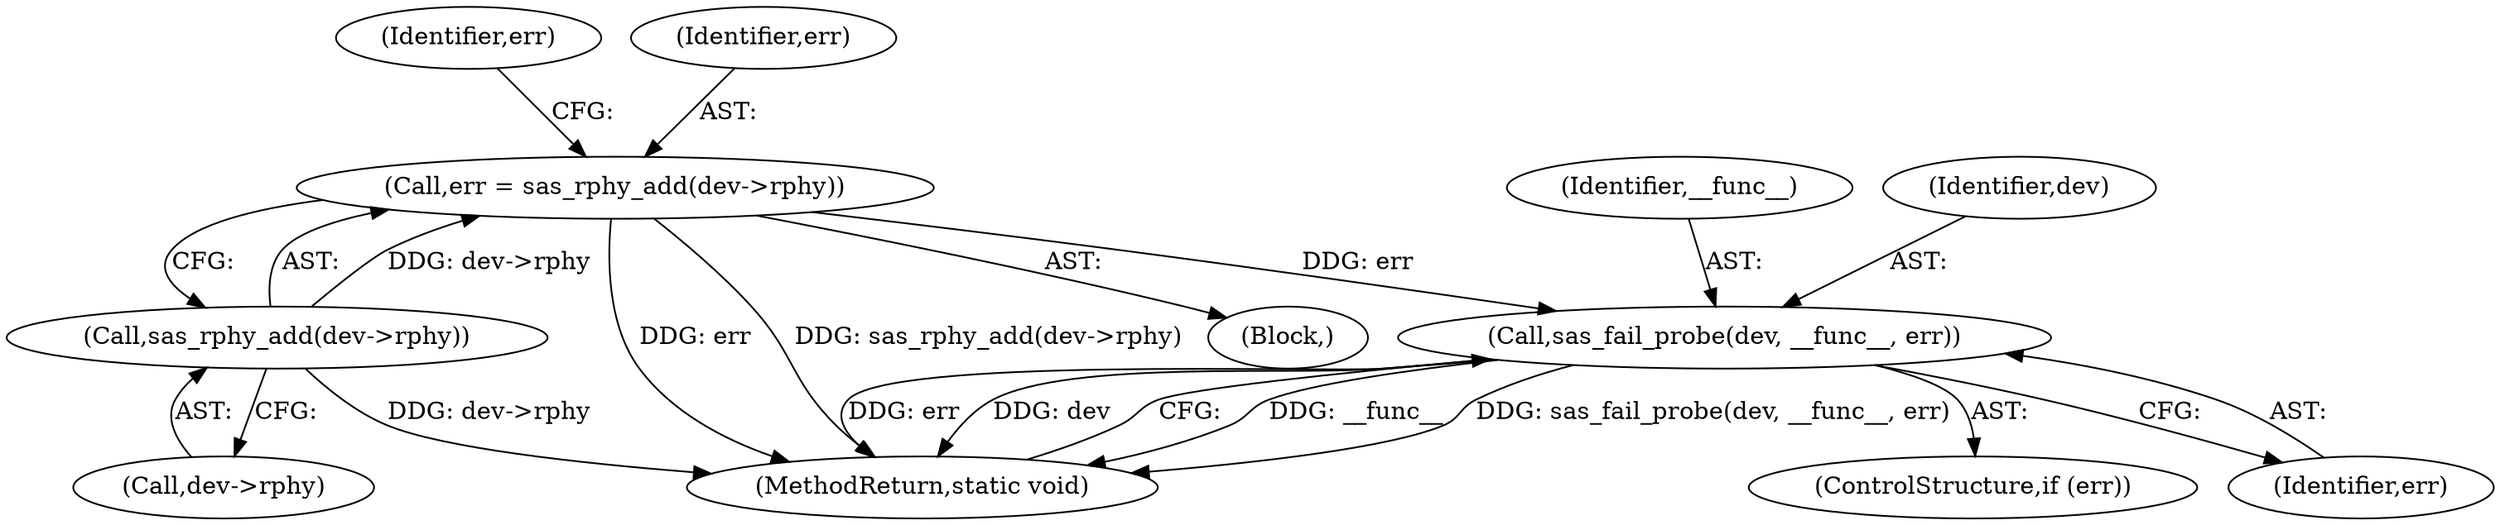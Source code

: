 digraph "0_linux_0558f33c06bb910e2879e355192227a8e8f0219d_4@pointer" {
"1000138" [label="(Call,sas_fail_probe(dev, __func__, err))"];
"1000130" [label="(Call,err = sas_rphy_add(dev->rphy))"];
"1000132" [label="(Call,sas_rphy_add(dev->rphy))"];
"1000140" [label="(Identifier,__func__)"];
"1000138" [label="(Call,sas_fail_probe(dev, __func__, err))"];
"1000132" [label="(Call,sas_rphy_add(dev->rphy))"];
"1000136" [label="(ControlStructure,if (err))"];
"1000139" [label="(Identifier,dev)"];
"1000128" [label="(Block,)"];
"1000133" [label="(Call,dev->rphy)"];
"1000141" [label="(Identifier,err)"];
"1000148" [label="(MethodReturn,static void)"];
"1000137" [label="(Identifier,err)"];
"1000131" [label="(Identifier,err)"];
"1000130" [label="(Call,err = sas_rphy_add(dev->rphy))"];
"1000138" -> "1000136"  [label="AST: "];
"1000138" -> "1000141"  [label="CFG: "];
"1000139" -> "1000138"  [label="AST: "];
"1000140" -> "1000138"  [label="AST: "];
"1000141" -> "1000138"  [label="AST: "];
"1000148" -> "1000138"  [label="CFG: "];
"1000138" -> "1000148"  [label="DDG: __func__"];
"1000138" -> "1000148"  [label="DDG: sas_fail_probe(dev, __func__, err)"];
"1000138" -> "1000148"  [label="DDG: err"];
"1000138" -> "1000148"  [label="DDG: dev"];
"1000130" -> "1000138"  [label="DDG: err"];
"1000130" -> "1000128"  [label="AST: "];
"1000130" -> "1000132"  [label="CFG: "];
"1000131" -> "1000130"  [label="AST: "];
"1000132" -> "1000130"  [label="AST: "];
"1000137" -> "1000130"  [label="CFG: "];
"1000130" -> "1000148"  [label="DDG: err"];
"1000130" -> "1000148"  [label="DDG: sas_rphy_add(dev->rphy)"];
"1000132" -> "1000130"  [label="DDG: dev->rphy"];
"1000132" -> "1000133"  [label="CFG: "];
"1000133" -> "1000132"  [label="AST: "];
"1000132" -> "1000148"  [label="DDG: dev->rphy"];
}
